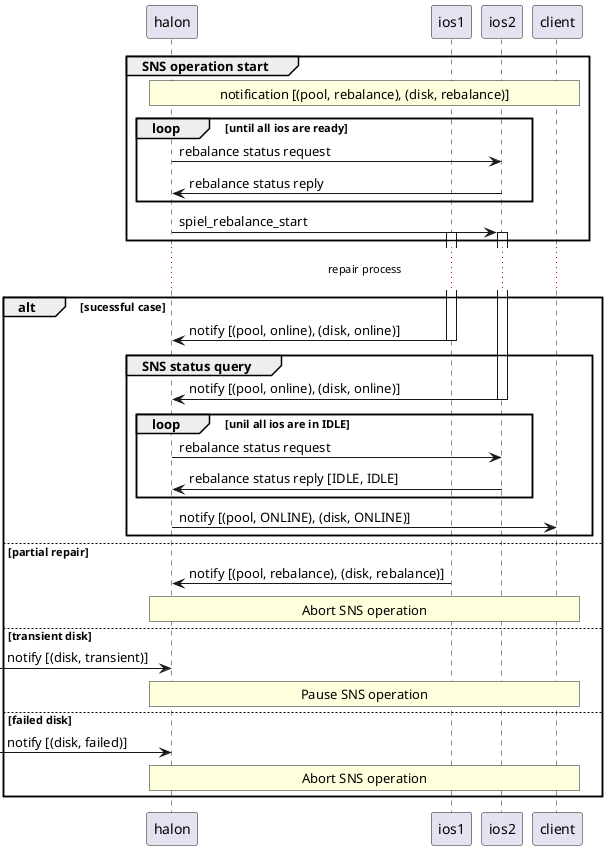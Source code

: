@startuml
participant halon
participant ios1
participant ios2
participant client

group SNS operation start
rnote over halon, client
  notification [(pool, rebalance), (disk, rebalance)]
end rnote

  loop until all ios are ready
    halon -> ios2: rebalance status request
    ios2 -> halon: rebalance status reply
  end

  halon -> ios2: spiel_rebalance_start
  activate ios1
  activate ios2
end

... repair process ...

alt sucessful case
  ios1 -> halon: notify [(pool, online), (disk, online)]
  deactivate ios1
  group SNS status query
  ios2 -> halon: notify [(pool, online), (disk, online)]
  deactivate ios2
    loop unil all ios are in IDLE
      halon -> ios2: rebalance status request
      ios2 -> halon: rebalance status reply [IDLE, IDLE]
    end
    halon -> client: notify [(pool, ONLINE), (disk, ONLINE)]
  end
else partial repair
  ios1 -> halon: notify [(pool, rebalance), (disk, rebalance)]
  deactivate ios1
rnote over halon, client
  Abort SNS operation
end rnote
else transient disk
[->halon: notify [(disk, transient)]
rnote over halon, client
  Pause SNS operation
end rnote
else failed disk
[->halon: notify [(disk, failed)]
rnote over halon, client
  Abort SNS operation
end rnote
end

@enduml
